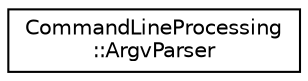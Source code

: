 digraph "Graphical Class Hierarchy"
{
  edge [fontname="Helvetica",fontsize="10",labelfontname="Helvetica",labelfontsize="10"];
  node [fontname="Helvetica",fontsize="10",shape=record];
  rankdir="LR";
  Node1 [label="CommandLineProcessing\l::ArgvParser",height=0.2,width=0.4,color="black", fillcolor="white", style="filled",URL="$class_command_line_processing_1_1_argv_parser.html"];
}
